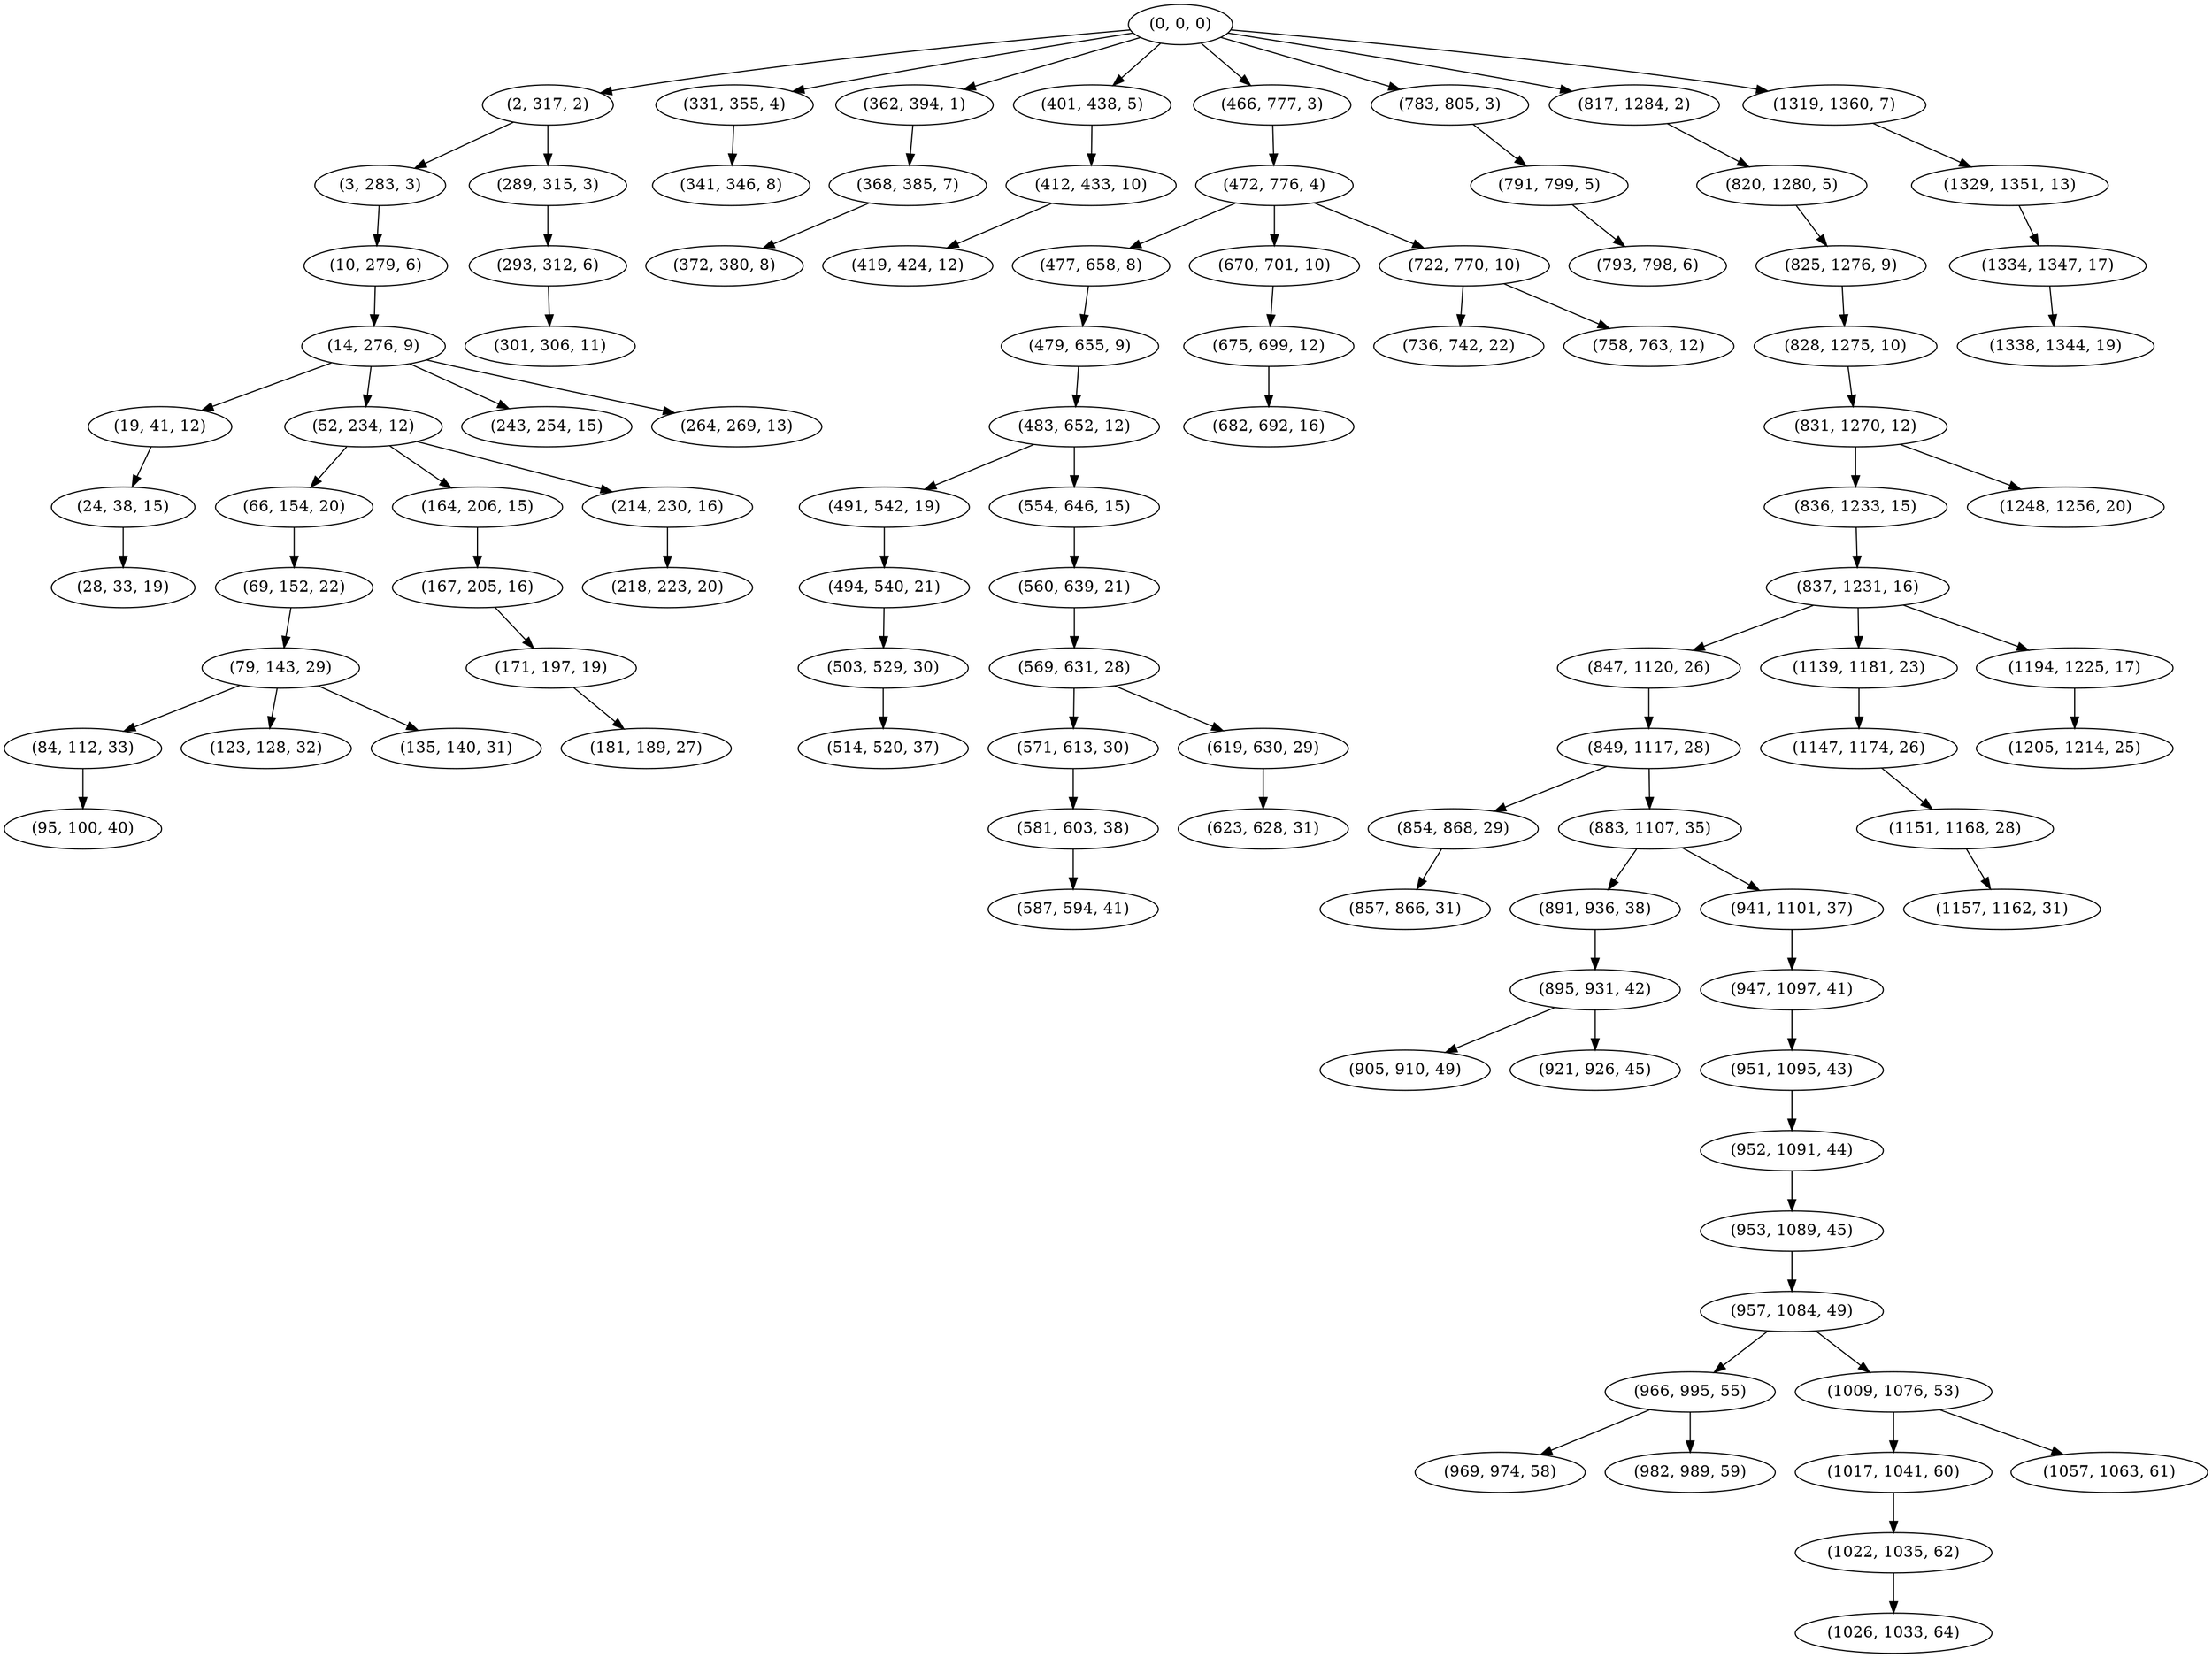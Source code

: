 digraph tree {
    "(0, 0, 0)";
    "(2, 317, 2)";
    "(3, 283, 3)";
    "(10, 279, 6)";
    "(14, 276, 9)";
    "(19, 41, 12)";
    "(24, 38, 15)";
    "(28, 33, 19)";
    "(52, 234, 12)";
    "(66, 154, 20)";
    "(69, 152, 22)";
    "(79, 143, 29)";
    "(84, 112, 33)";
    "(95, 100, 40)";
    "(123, 128, 32)";
    "(135, 140, 31)";
    "(164, 206, 15)";
    "(167, 205, 16)";
    "(171, 197, 19)";
    "(181, 189, 27)";
    "(214, 230, 16)";
    "(218, 223, 20)";
    "(243, 254, 15)";
    "(264, 269, 13)";
    "(289, 315, 3)";
    "(293, 312, 6)";
    "(301, 306, 11)";
    "(331, 355, 4)";
    "(341, 346, 8)";
    "(362, 394, 1)";
    "(368, 385, 7)";
    "(372, 380, 8)";
    "(401, 438, 5)";
    "(412, 433, 10)";
    "(419, 424, 12)";
    "(466, 777, 3)";
    "(472, 776, 4)";
    "(477, 658, 8)";
    "(479, 655, 9)";
    "(483, 652, 12)";
    "(491, 542, 19)";
    "(494, 540, 21)";
    "(503, 529, 30)";
    "(514, 520, 37)";
    "(554, 646, 15)";
    "(560, 639, 21)";
    "(569, 631, 28)";
    "(571, 613, 30)";
    "(581, 603, 38)";
    "(587, 594, 41)";
    "(619, 630, 29)";
    "(623, 628, 31)";
    "(670, 701, 10)";
    "(675, 699, 12)";
    "(682, 692, 16)";
    "(722, 770, 10)";
    "(736, 742, 22)";
    "(758, 763, 12)";
    "(783, 805, 3)";
    "(791, 799, 5)";
    "(793, 798, 6)";
    "(817, 1284, 2)";
    "(820, 1280, 5)";
    "(825, 1276, 9)";
    "(828, 1275, 10)";
    "(831, 1270, 12)";
    "(836, 1233, 15)";
    "(837, 1231, 16)";
    "(847, 1120, 26)";
    "(849, 1117, 28)";
    "(854, 868, 29)";
    "(857, 866, 31)";
    "(883, 1107, 35)";
    "(891, 936, 38)";
    "(895, 931, 42)";
    "(905, 910, 49)";
    "(921, 926, 45)";
    "(941, 1101, 37)";
    "(947, 1097, 41)";
    "(951, 1095, 43)";
    "(952, 1091, 44)";
    "(953, 1089, 45)";
    "(957, 1084, 49)";
    "(966, 995, 55)";
    "(969, 974, 58)";
    "(982, 989, 59)";
    "(1009, 1076, 53)";
    "(1017, 1041, 60)";
    "(1022, 1035, 62)";
    "(1026, 1033, 64)";
    "(1057, 1063, 61)";
    "(1139, 1181, 23)";
    "(1147, 1174, 26)";
    "(1151, 1168, 28)";
    "(1157, 1162, 31)";
    "(1194, 1225, 17)";
    "(1205, 1214, 25)";
    "(1248, 1256, 20)";
    "(1319, 1360, 7)";
    "(1329, 1351, 13)";
    "(1334, 1347, 17)";
    "(1338, 1344, 19)";
    "(0, 0, 0)" -> "(2, 317, 2)";
    "(0, 0, 0)" -> "(331, 355, 4)";
    "(0, 0, 0)" -> "(362, 394, 1)";
    "(0, 0, 0)" -> "(401, 438, 5)";
    "(0, 0, 0)" -> "(466, 777, 3)";
    "(0, 0, 0)" -> "(783, 805, 3)";
    "(0, 0, 0)" -> "(817, 1284, 2)";
    "(0, 0, 0)" -> "(1319, 1360, 7)";
    "(2, 317, 2)" -> "(3, 283, 3)";
    "(2, 317, 2)" -> "(289, 315, 3)";
    "(3, 283, 3)" -> "(10, 279, 6)";
    "(10, 279, 6)" -> "(14, 276, 9)";
    "(14, 276, 9)" -> "(19, 41, 12)";
    "(14, 276, 9)" -> "(52, 234, 12)";
    "(14, 276, 9)" -> "(243, 254, 15)";
    "(14, 276, 9)" -> "(264, 269, 13)";
    "(19, 41, 12)" -> "(24, 38, 15)";
    "(24, 38, 15)" -> "(28, 33, 19)";
    "(52, 234, 12)" -> "(66, 154, 20)";
    "(52, 234, 12)" -> "(164, 206, 15)";
    "(52, 234, 12)" -> "(214, 230, 16)";
    "(66, 154, 20)" -> "(69, 152, 22)";
    "(69, 152, 22)" -> "(79, 143, 29)";
    "(79, 143, 29)" -> "(84, 112, 33)";
    "(79, 143, 29)" -> "(123, 128, 32)";
    "(79, 143, 29)" -> "(135, 140, 31)";
    "(84, 112, 33)" -> "(95, 100, 40)";
    "(164, 206, 15)" -> "(167, 205, 16)";
    "(167, 205, 16)" -> "(171, 197, 19)";
    "(171, 197, 19)" -> "(181, 189, 27)";
    "(214, 230, 16)" -> "(218, 223, 20)";
    "(289, 315, 3)" -> "(293, 312, 6)";
    "(293, 312, 6)" -> "(301, 306, 11)";
    "(331, 355, 4)" -> "(341, 346, 8)";
    "(362, 394, 1)" -> "(368, 385, 7)";
    "(368, 385, 7)" -> "(372, 380, 8)";
    "(401, 438, 5)" -> "(412, 433, 10)";
    "(412, 433, 10)" -> "(419, 424, 12)";
    "(466, 777, 3)" -> "(472, 776, 4)";
    "(472, 776, 4)" -> "(477, 658, 8)";
    "(472, 776, 4)" -> "(670, 701, 10)";
    "(472, 776, 4)" -> "(722, 770, 10)";
    "(477, 658, 8)" -> "(479, 655, 9)";
    "(479, 655, 9)" -> "(483, 652, 12)";
    "(483, 652, 12)" -> "(491, 542, 19)";
    "(483, 652, 12)" -> "(554, 646, 15)";
    "(491, 542, 19)" -> "(494, 540, 21)";
    "(494, 540, 21)" -> "(503, 529, 30)";
    "(503, 529, 30)" -> "(514, 520, 37)";
    "(554, 646, 15)" -> "(560, 639, 21)";
    "(560, 639, 21)" -> "(569, 631, 28)";
    "(569, 631, 28)" -> "(571, 613, 30)";
    "(569, 631, 28)" -> "(619, 630, 29)";
    "(571, 613, 30)" -> "(581, 603, 38)";
    "(581, 603, 38)" -> "(587, 594, 41)";
    "(619, 630, 29)" -> "(623, 628, 31)";
    "(670, 701, 10)" -> "(675, 699, 12)";
    "(675, 699, 12)" -> "(682, 692, 16)";
    "(722, 770, 10)" -> "(736, 742, 22)";
    "(722, 770, 10)" -> "(758, 763, 12)";
    "(783, 805, 3)" -> "(791, 799, 5)";
    "(791, 799, 5)" -> "(793, 798, 6)";
    "(817, 1284, 2)" -> "(820, 1280, 5)";
    "(820, 1280, 5)" -> "(825, 1276, 9)";
    "(825, 1276, 9)" -> "(828, 1275, 10)";
    "(828, 1275, 10)" -> "(831, 1270, 12)";
    "(831, 1270, 12)" -> "(836, 1233, 15)";
    "(831, 1270, 12)" -> "(1248, 1256, 20)";
    "(836, 1233, 15)" -> "(837, 1231, 16)";
    "(837, 1231, 16)" -> "(847, 1120, 26)";
    "(837, 1231, 16)" -> "(1139, 1181, 23)";
    "(837, 1231, 16)" -> "(1194, 1225, 17)";
    "(847, 1120, 26)" -> "(849, 1117, 28)";
    "(849, 1117, 28)" -> "(854, 868, 29)";
    "(849, 1117, 28)" -> "(883, 1107, 35)";
    "(854, 868, 29)" -> "(857, 866, 31)";
    "(883, 1107, 35)" -> "(891, 936, 38)";
    "(883, 1107, 35)" -> "(941, 1101, 37)";
    "(891, 936, 38)" -> "(895, 931, 42)";
    "(895, 931, 42)" -> "(905, 910, 49)";
    "(895, 931, 42)" -> "(921, 926, 45)";
    "(941, 1101, 37)" -> "(947, 1097, 41)";
    "(947, 1097, 41)" -> "(951, 1095, 43)";
    "(951, 1095, 43)" -> "(952, 1091, 44)";
    "(952, 1091, 44)" -> "(953, 1089, 45)";
    "(953, 1089, 45)" -> "(957, 1084, 49)";
    "(957, 1084, 49)" -> "(966, 995, 55)";
    "(957, 1084, 49)" -> "(1009, 1076, 53)";
    "(966, 995, 55)" -> "(969, 974, 58)";
    "(966, 995, 55)" -> "(982, 989, 59)";
    "(1009, 1076, 53)" -> "(1017, 1041, 60)";
    "(1009, 1076, 53)" -> "(1057, 1063, 61)";
    "(1017, 1041, 60)" -> "(1022, 1035, 62)";
    "(1022, 1035, 62)" -> "(1026, 1033, 64)";
    "(1139, 1181, 23)" -> "(1147, 1174, 26)";
    "(1147, 1174, 26)" -> "(1151, 1168, 28)";
    "(1151, 1168, 28)" -> "(1157, 1162, 31)";
    "(1194, 1225, 17)" -> "(1205, 1214, 25)";
    "(1319, 1360, 7)" -> "(1329, 1351, 13)";
    "(1329, 1351, 13)" -> "(1334, 1347, 17)";
    "(1334, 1347, 17)" -> "(1338, 1344, 19)";
}
